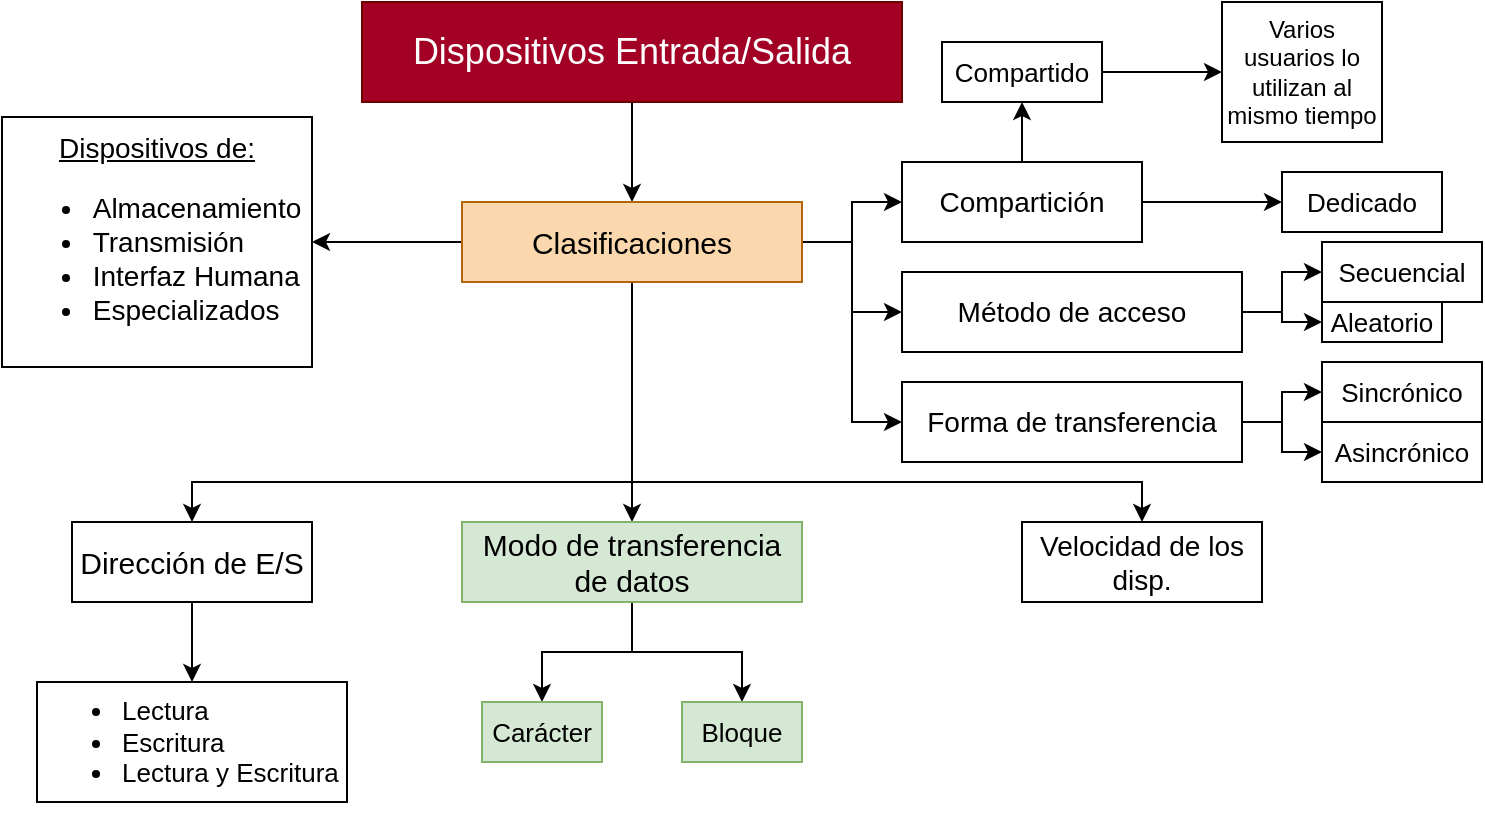 <mxfile version="21.2.6" type="github">
  <diagram name="Página-1" id="bnr48KtmNe2BLuCu2KkL">
    <mxGraphModel dx="839" dy="492" grid="1" gridSize="10" guides="1" tooltips="1" connect="1" arrows="1" fold="1" page="1" pageScale="1" pageWidth="827" pageHeight="1169" math="0" shadow="0">
      <root>
        <mxCell id="0" />
        <mxCell id="1" parent="0" />
        <mxCell id="CKqWZd-cSWZV2FJ3GJAT-3" style="edgeStyle=orthogonalEdgeStyle;rounded=0;orthogonalLoop=1;jettySize=auto;html=1;exitX=0.5;exitY=1;exitDx=0;exitDy=0;" edge="1" parent="1" source="CKqWZd-cSWZV2FJ3GJAT-1" target="CKqWZd-cSWZV2FJ3GJAT-2">
          <mxGeometry relative="1" as="geometry" />
        </mxCell>
        <mxCell id="CKqWZd-cSWZV2FJ3GJAT-1" value="&lt;font style=&quot;font-size: 18px;&quot;&gt;Dispositivos Entrada/Salida&lt;/font&gt;" style="rounded=0;whiteSpace=wrap;html=1;fillColor=#a20025;strokeColor=#6F0000;fontColor=#ffffff;" vertex="1" parent="1">
          <mxGeometry x="220" y="30" width="270" height="50" as="geometry" />
        </mxCell>
        <mxCell id="CKqWZd-cSWZV2FJ3GJAT-50" style="edgeStyle=orthogonalEdgeStyle;rounded=0;orthogonalLoop=1;jettySize=auto;html=1;exitX=0;exitY=0.5;exitDx=0;exitDy=0;" edge="1" parent="1" source="CKqWZd-cSWZV2FJ3GJAT-2" target="CKqWZd-cSWZV2FJ3GJAT-49">
          <mxGeometry relative="1" as="geometry" />
        </mxCell>
        <mxCell id="CKqWZd-cSWZV2FJ3GJAT-77" style="edgeStyle=orthogonalEdgeStyle;rounded=0;orthogonalLoop=1;jettySize=auto;html=1;exitX=1;exitY=0.5;exitDx=0;exitDy=0;entryX=0;entryY=0.5;entryDx=0;entryDy=0;" edge="1" parent="1" source="CKqWZd-cSWZV2FJ3GJAT-2" target="CKqWZd-cSWZV2FJ3GJAT-35">
          <mxGeometry relative="1" as="geometry" />
        </mxCell>
        <mxCell id="CKqWZd-cSWZV2FJ3GJAT-78" style="edgeStyle=orthogonalEdgeStyle;rounded=0;orthogonalLoop=1;jettySize=auto;html=1;exitX=1;exitY=0.5;exitDx=0;exitDy=0;entryX=0;entryY=0.5;entryDx=0;entryDy=0;" edge="1" parent="1" source="CKqWZd-cSWZV2FJ3GJAT-2" target="CKqWZd-cSWZV2FJ3GJAT-10">
          <mxGeometry relative="1" as="geometry" />
        </mxCell>
        <mxCell id="CKqWZd-cSWZV2FJ3GJAT-79" style="edgeStyle=orthogonalEdgeStyle;rounded=0;orthogonalLoop=1;jettySize=auto;html=1;exitX=1;exitY=0.5;exitDx=0;exitDy=0;entryX=0;entryY=0.5;entryDx=0;entryDy=0;" edge="1" parent="1" source="CKqWZd-cSWZV2FJ3GJAT-2" target="CKqWZd-cSWZV2FJ3GJAT-29">
          <mxGeometry relative="1" as="geometry" />
        </mxCell>
        <mxCell id="CKqWZd-cSWZV2FJ3GJAT-80" style="edgeStyle=orthogonalEdgeStyle;rounded=0;orthogonalLoop=1;jettySize=auto;html=1;exitX=0.5;exitY=1;exitDx=0;exitDy=0;entryX=0.5;entryY=0;entryDx=0;entryDy=0;" edge="1" parent="1" source="CKqWZd-cSWZV2FJ3GJAT-2" target="CKqWZd-cSWZV2FJ3GJAT-4">
          <mxGeometry relative="1" as="geometry" />
        </mxCell>
        <mxCell id="CKqWZd-cSWZV2FJ3GJAT-81" style="edgeStyle=orthogonalEdgeStyle;rounded=0;orthogonalLoop=1;jettySize=auto;html=1;exitX=0.5;exitY=1;exitDx=0;exitDy=0;entryX=0.5;entryY=0;entryDx=0;entryDy=0;" edge="1" parent="1" source="CKqWZd-cSWZV2FJ3GJAT-2" target="CKqWZd-cSWZV2FJ3GJAT-58">
          <mxGeometry relative="1" as="geometry">
            <Array as="points">
              <mxPoint x="355" y="270" />
              <mxPoint x="135" y="270" />
            </Array>
          </mxGeometry>
        </mxCell>
        <mxCell id="CKqWZd-cSWZV2FJ3GJAT-82" style="edgeStyle=orthogonalEdgeStyle;rounded=0;orthogonalLoop=1;jettySize=auto;html=1;exitX=0.5;exitY=1;exitDx=0;exitDy=0;entryX=0.5;entryY=0;entryDx=0;entryDy=0;" edge="1" parent="1" source="CKqWZd-cSWZV2FJ3GJAT-2" target="CKqWZd-cSWZV2FJ3GJAT-52">
          <mxGeometry relative="1" as="geometry">
            <Array as="points">
              <mxPoint x="355" y="270" />
              <mxPoint x="610" y="270" />
            </Array>
          </mxGeometry>
        </mxCell>
        <mxCell id="CKqWZd-cSWZV2FJ3GJAT-2" value="&lt;font style=&quot;font-size: 15px;&quot;&gt;Clasificaciones&lt;/font&gt;" style="rounded=0;whiteSpace=wrap;html=1;fillColor=#fad7ac;strokeColor=#b46504;" vertex="1" parent="1">
          <mxGeometry x="270" y="130" width="170" height="40" as="geometry" />
        </mxCell>
        <mxCell id="CKqWZd-cSWZV2FJ3GJAT-83" style="edgeStyle=orthogonalEdgeStyle;rounded=0;orthogonalLoop=1;jettySize=auto;html=1;exitX=0.5;exitY=1;exitDx=0;exitDy=0;" edge="1" parent="1" source="CKqWZd-cSWZV2FJ3GJAT-4" target="CKqWZd-cSWZV2FJ3GJAT-6">
          <mxGeometry relative="1" as="geometry" />
        </mxCell>
        <mxCell id="CKqWZd-cSWZV2FJ3GJAT-84" style="edgeStyle=orthogonalEdgeStyle;rounded=0;orthogonalLoop=1;jettySize=auto;html=1;exitX=0.5;exitY=1;exitDx=0;exitDy=0;entryX=0.5;entryY=0;entryDx=0;entryDy=0;" edge="1" parent="1" source="CKqWZd-cSWZV2FJ3GJAT-4" target="CKqWZd-cSWZV2FJ3GJAT-8">
          <mxGeometry relative="1" as="geometry" />
        </mxCell>
        <mxCell id="CKqWZd-cSWZV2FJ3GJAT-4" value="&lt;font style=&quot;font-size: 15px;&quot;&gt;Modo de transferencia de datos&lt;/font&gt;" style="rounded=0;whiteSpace=wrap;html=1;fillColor=#d5e8d4;strokeColor=#82b366;" vertex="1" parent="1">
          <mxGeometry x="270" y="290" width="170" height="40" as="geometry" />
        </mxCell>
        <mxCell id="CKqWZd-cSWZV2FJ3GJAT-6" value="&lt;font style=&quot;font-size: 13px;&quot;&gt;Carácter&lt;/font&gt;" style="rounded=0;whiteSpace=wrap;html=1;fillColor=#d5e8d4;strokeColor=#82b366;" vertex="1" parent="1">
          <mxGeometry x="280" y="380" width="60" height="30" as="geometry" />
        </mxCell>
        <mxCell id="CKqWZd-cSWZV2FJ3GJAT-8" value="&lt;font style=&quot;font-size: 13px;&quot;&gt;Bloque&lt;/font&gt;" style="rounded=0;whiteSpace=wrap;html=1;fillColor=#d5e8d4;strokeColor=#82b366;" vertex="1" parent="1">
          <mxGeometry x="380" y="380" width="60" height="30" as="geometry" />
        </mxCell>
        <mxCell id="CKqWZd-cSWZV2FJ3GJAT-22" style="edgeStyle=orthogonalEdgeStyle;rounded=0;orthogonalLoop=1;jettySize=auto;html=1;exitX=1;exitY=0.5;exitDx=0;exitDy=0;entryX=0;entryY=0.5;entryDx=0;entryDy=0;" edge="1" parent="1" source="CKqWZd-cSWZV2FJ3GJAT-10" target="CKqWZd-cSWZV2FJ3GJAT-18">
          <mxGeometry relative="1" as="geometry" />
        </mxCell>
        <mxCell id="CKqWZd-cSWZV2FJ3GJAT-24" style="edgeStyle=orthogonalEdgeStyle;rounded=0;orthogonalLoop=1;jettySize=auto;html=1;exitX=1;exitY=0.5;exitDx=0;exitDy=0;entryX=0;entryY=0.5;entryDx=0;entryDy=0;" edge="1" parent="1" source="CKqWZd-cSWZV2FJ3GJAT-10" target="CKqWZd-cSWZV2FJ3GJAT-19">
          <mxGeometry relative="1" as="geometry" />
        </mxCell>
        <mxCell id="CKqWZd-cSWZV2FJ3GJAT-10" value="&lt;font style=&quot;font-size: 14px;&quot;&gt;Método de acceso&lt;/font&gt;" style="rounded=0;whiteSpace=wrap;html=1;" vertex="1" parent="1">
          <mxGeometry x="490" y="165" width="170" height="40" as="geometry" />
        </mxCell>
        <mxCell id="CKqWZd-cSWZV2FJ3GJAT-18" value="&lt;font style=&quot;font-size: 13px;&quot;&gt;Secuencial&lt;/font&gt;" style="rounded=0;whiteSpace=wrap;html=1;" vertex="1" parent="1">
          <mxGeometry x="700" y="150" width="80" height="30" as="geometry" />
        </mxCell>
        <mxCell id="CKqWZd-cSWZV2FJ3GJAT-19" value="&lt;font style=&quot;font-size: 13px;&quot;&gt;Aleatorio&lt;/font&gt;" style="rounded=0;whiteSpace=wrap;html=1;" vertex="1" parent="1">
          <mxGeometry x="700" y="180" width="60" height="20" as="geometry" />
        </mxCell>
        <mxCell id="CKqWZd-cSWZV2FJ3GJAT-33" style="edgeStyle=orthogonalEdgeStyle;rounded=0;orthogonalLoop=1;jettySize=auto;html=1;exitX=1;exitY=0.5;exitDx=0;exitDy=0;entryX=0;entryY=0.5;entryDx=0;entryDy=0;" edge="1" parent="1" source="CKqWZd-cSWZV2FJ3GJAT-29" target="CKqWZd-cSWZV2FJ3GJAT-31">
          <mxGeometry relative="1" as="geometry" />
        </mxCell>
        <mxCell id="CKqWZd-cSWZV2FJ3GJAT-34" style="edgeStyle=orthogonalEdgeStyle;rounded=0;orthogonalLoop=1;jettySize=auto;html=1;exitX=1;exitY=0.5;exitDx=0;exitDy=0;entryX=0;entryY=0.5;entryDx=0;entryDy=0;" edge="1" parent="1" source="CKqWZd-cSWZV2FJ3GJAT-29" target="CKqWZd-cSWZV2FJ3GJAT-32">
          <mxGeometry relative="1" as="geometry" />
        </mxCell>
        <mxCell id="CKqWZd-cSWZV2FJ3GJAT-29" value="&lt;font style=&quot;font-size: 14px;&quot;&gt;Forma de transferencia&lt;/font&gt;" style="rounded=0;whiteSpace=wrap;html=1;" vertex="1" parent="1">
          <mxGeometry x="490" y="220" width="170" height="40" as="geometry" />
        </mxCell>
        <mxCell id="CKqWZd-cSWZV2FJ3GJAT-31" value="&lt;font style=&quot;font-size: 13px;&quot;&gt;Sincrónico&lt;/font&gt;" style="rounded=0;whiteSpace=wrap;html=1;" vertex="1" parent="1">
          <mxGeometry x="700" y="210" width="80" height="30" as="geometry" />
        </mxCell>
        <mxCell id="CKqWZd-cSWZV2FJ3GJAT-32" value="&lt;font style=&quot;font-size: 13px;&quot;&gt;Asincrónico&lt;/font&gt;" style="rounded=0;whiteSpace=wrap;html=1;" vertex="1" parent="1">
          <mxGeometry x="700" y="240" width="80" height="30" as="geometry" />
        </mxCell>
        <mxCell id="CKqWZd-cSWZV2FJ3GJAT-73" style="edgeStyle=orthogonalEdgeStyle;rounded=0;orthogonalLoop=1;jettySize=auto;html=1;exitX=0.5;exitY=0;exitDx=0;exitDy=0;entryX=0.5;entryY=1;entryDx=0;entryDy=0;" edge="1" parent="1" source="CKqWZd-cSWZV2FJ3GJAT-35" target="CKqWZd-cSWZV2FJ3GJAT-40">
          <mxGeometry relative="1" as="geometry" />
        </mxCell>
        <mxCell id="CKqWZd-cSWZV2FJ3GJAT-74" style="edgeStyle=orthogonalEdgeStyle;rounded=0;orthogonalLoop=1;jettySize=auto;html=1;exitX=1;exitY=0.5;exitDx=0;exitDy=0;entryX=0;entryY=0.5;entryDx=0;entryDy=0;" edge="1" parent="1" source="CKqWZd-cSWZV2FJ3GJAT-35" target="CKqWZd-cSWZV2FJ3GJAT-39">
          <mxGeometry relative="1" as="geometry" />
        </mxCell>
        <mxCell id="CKqWZd-cSWZV2FJ3GJAT-35" value="&lt;font style=&quot;font-size: 14px;&quot;&gt;Compartición&lt;/font&gt;" style="rounded=0;whiteSpace=wrap;html=1;" vertex="1" parent="1">
          <mxGeometry x="490" y="110" width="120" height="40" as="geometry" />
        </mxCell>
        <mxCell id="CKqWZd-cSWZV2FJ3GJAT-39" value="&lt;font style=&quot;font-size: 13px;&quot;&gt;Dedicado&lt;/font&gt;" style="rounded=0;whiteSpace=wrap;html=1;" vertex="1" parent="1">
          <mxGeometry x="680" y="115" width="80" height="30" as="geometry" />
        </mxCell>
        <mxCell id="CKqWZd-cSWZV2FJ3GJAT-75" style="edgeStyle=orthogonalEdgeStyle;rounded=0;orthogonalLoop=1;jettySize=auto;html=1;exitX=1;exitY=0.5;exitDx=0;exitDy=0;entryX=0;entryY=0.5;entryDx=0;entryDy=0;" edge="1" parent="1" source="CKqWZd-cSWZV2FJ3GJAT-40" target="CKqWZd-cSWZV2FJ3GJAT-45">
          <mxGeometry relative="1" as="geometry" />
        </mxCell>
        <mxCell id="CKqWZd-cSWZV2FJ3GJAT-40" value="&lt;font style=&quot;font-size: 13px;&quot;&gt;Compartido&lt;/font&gt;" style="rounded=0;whiteSpace=wrap;html=1;" vertex="1" parent="1">
          <mxGeometry x="510" y="50" width="80" height="30" as="geometry" />
        </mxCell>
        <mxCell id="CKqWZd-cSWZV2FJ3GJAT-45" value="&lt;font style=&quot;font-size: 12px;&quot;&gt;Varios usuarios lo utilizan al mismo tiempo&lt;/font&gt;" style="rounded=0;whiteSpace=wrap;html=1;" vertex="1" parent="1">
          <mxGeometry x="650" y="30" width="80" height="70" as="geometry" />
        </mxCell>
        <mxCell id="CKqWZd-cSWZV2FJ3GJAT-49" value="&lt;div style=&quot;font-size: 14px;&quot;&gt;&lt;u style=&quot;&quot;&gt;&lt;font style=&quot;font-size: 14px;&quot;&gt;Dispositivos de:&lt;/font&gt;&lt;/u&gt;&lt;/div&gt;&lt;ul style=&quot;font-size: 14px;&quot;&gt;&lt;li style=&quot;text-align: left;&quot;&gt;&lt;font style=&quot;font-size: 14px;&quot;&gt;Almacenamiento&lt;/font&gt;&lt;/li&gt;&lt;li style=&quot;text-align: left;&quot;&gt;&lt;font style=&quot;font-size: 14px;&quot;&gt;Transmisión&amp;nbsp;&lt;/font&gt;&lt;/li&gt;&lt;li style=&quot;text-align: left;&quot;&gt;&lt;font style=&quot;font-size: 14px;&quot;&gt;Interfaz Humana&lt;/font&gt;&lt;/li&gt;&lt;li style=&quot;text-align: left;&quot;&gt;&lt;font style=&quot;font-size: 14px;&quot;&gt;Especializados&lt;/font&gt;&lt;/li&gt;&lt;/ul&gt;" style="rounded=0;whiteSpace=wrap;html=1;" vertex="1" parent="1">
          <mxGeometry x="40" y="87.5" width="155" height="125" as="geometry" />
        </mxCell>
        <mxCell id="CKqWZd-cSWZV2FJ3GJAT-69" style="edgeStyle=orthogonalEdgeStyle;rounded=0;orthogonalLoop=1;jettySize=auto;html=1;exitX=0.5;exitY=1;exitDx=0;exitDy=0;" edge="1" parent="1" source="CKqWZd-cSWZV2FJ3GJAT-58" target="CKqWZd-cSWZV2FJ3GJAT-68">
          <mxGeometry relative="1" as="geometry" />
        </mxCell>
        <mxCell id="CKqWZd-cSWZV2FJ3GJAT-58" value="&lt;font style=&quot;font-size: 15px;&quot;&gt;Dirección de E/S&lt;/font&gt;" style="rounded=0;whiteSpace=wrap;html=1;" vertex="1" parent="1">
          <mxGeometry x="75" y="290" width="120" height="40" as="geometry" />
        </mxCell>
        <mxCell id="CKqWZd-cSWZV2FJ3GJAT-68" value="&lt;ul style=&quot;font-size: 13px;&quot;&gt;&lt;li&gt;&lt;span style=&quot;&quot;&gt;Lectura&lt;/span&gt;&lt;/li&gt;&lt;li&gt;&lt;span style=&quot;&quot;&gt;Escritura&amp;nbsp;&lt;/span&gt;&lt;/li&gt;&lt;li&gt;&lt;span style=&quot;&quot;&gt;Lectura y Escritura&lt;/span&gt;&lt;/li&gt;&lt;/ul&gt;" style="rounded=0;whiteSpace=wrap;html=1;align=left;" vertex="1" parent="1">
          <mxGeometry x="57.5" y="370" width="155" height="60" as="geometry" />
        </mxCell>
        <mxCell id="CKqWZd-cSWZV2FJ3GJAT-52" value="&lt;font style=&quot;font-size: 14px;&quot;&gt;Velocidad de los disp.&lt;/font&gt;" style="rounded=0;whiteSpace=wrap;html=1;" vertex="1" parent="1">
          <mxGeometry x="550" y="290" width="120" height="40" as="geometry" />
        </mxCell>
        <mxCell id="CKqWZd-cSWZV2FJ3GJAT-72" style="edgeStyle=orthogonalEdgeStyle;rounded=0;orthogonalLoop=1;jettySize=auto;html=1;exitX=0.5;exitY=1;exitDx=0;exitDy=0;" edge="1" parent="1" source="CKqWZd-cSWZV2FJ3GJAT-52" target="CKqWZd-cSWZV2FJ3GJAT-52">
          <mxGeometry relative="1" as="geometry" />
        </mxCell>
      </root>
    </mxGraphModel>
  </diagram>
</mxfile>

